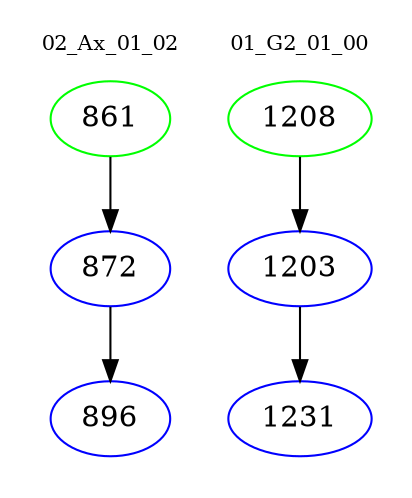 digraph{
subgraph cluster_0 {
color = white
label = "02_Ax_01_02";
fontsize=10;
T0_861 [label="861", color="green"]
T0_861 -> T0_872 [color="black"]
T0_872 [label="872", color="blue"]
T0_872 -> T0_896 [color="black"]
T0_896 [label="896", color="blue"]
}
subgraph cluster_1 {
color = white
label = "01_G2_01_00";
fontsize=10;
T1_1208 [label="1208", color="green"]
T1_1208 -> T1_1203 [color="black"]
T1_1203 [label="1203", color="blue"]
T1_1203 -> T1_1231 [color="black"]
T1_1231 [label="1231", color="blue"]
}
}
